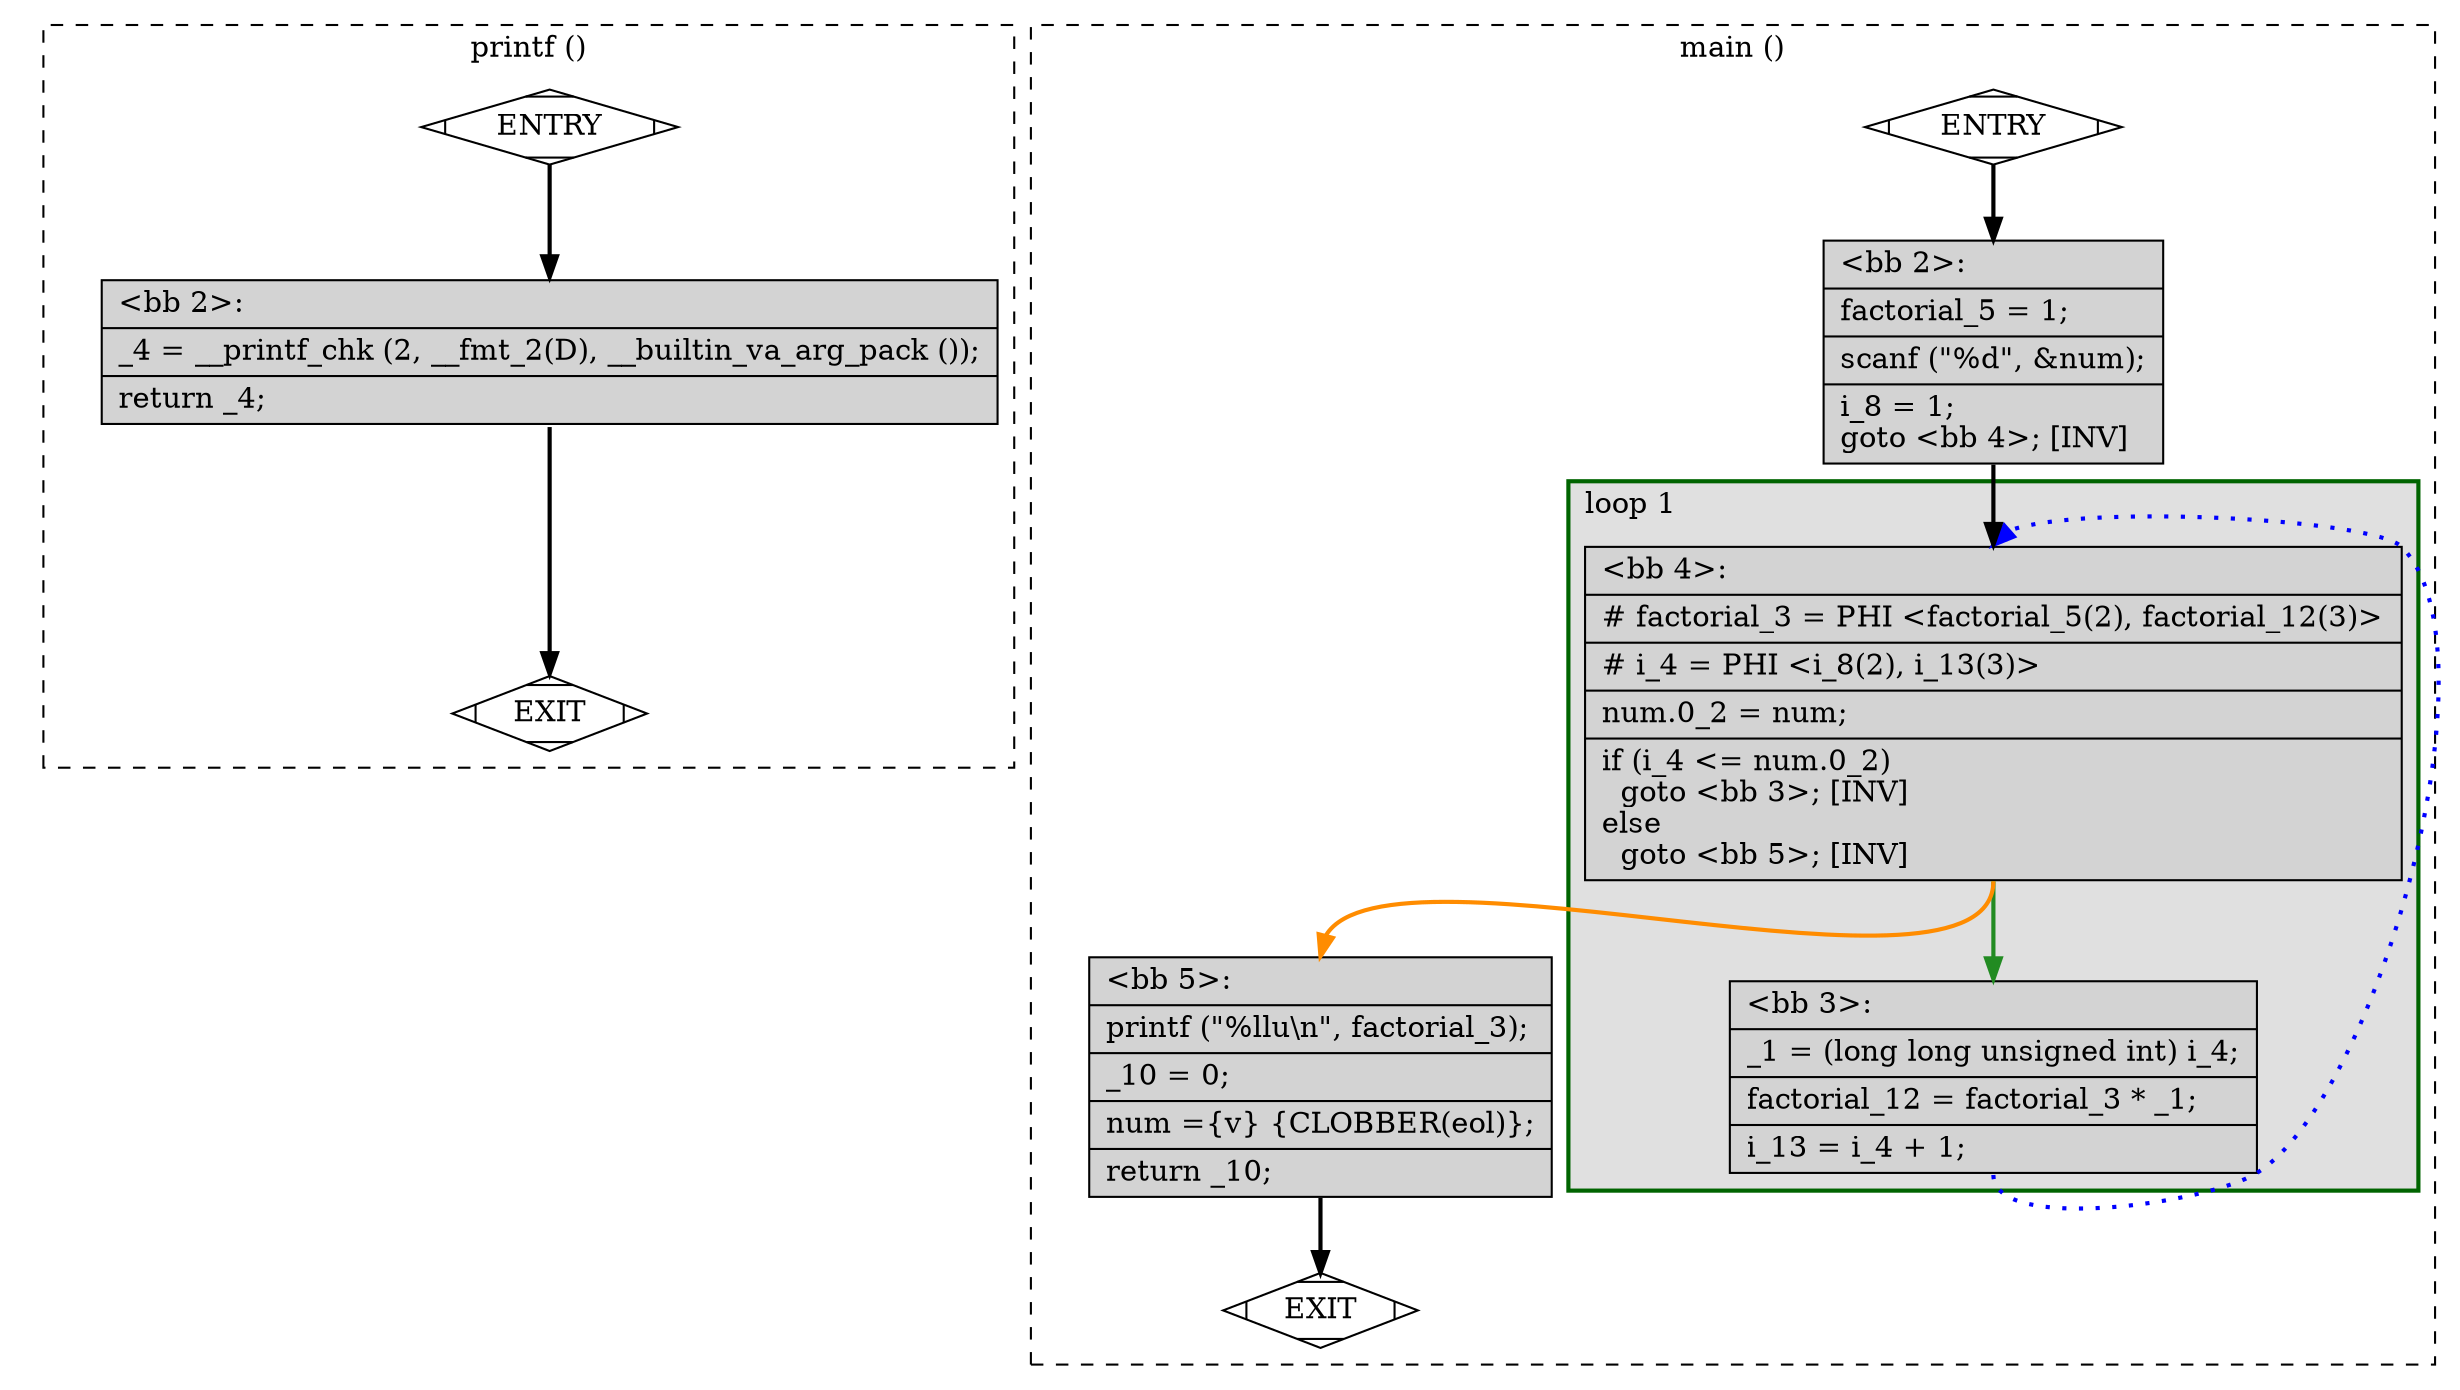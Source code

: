 digraph "main.c.022t.walloca1" {
overlap=false;
subgraph "cluster_printf" {
	style="dashed";
	color="black";
	label="printf ()";
	fn_15_basic_block_0 [shape=Mdiamond,style=filled,fillcolor=white,label="ENTRY"];

	fn_15_basic_block_1 [shape=Mdiamond,style=filled,fillcolor=white,label="EXIT"];

	fn_15_basic_block_2 [shape=record,style=filled,fillcolor=lightgrey,label="{\<bb\ 2\>:\l\
|_4\ =\ __printf_chk\ (2,\ __fmt_2(D),\ __builtin_va_arg_pack\ ());\l\
|return\ _4;\l\
}"];

	fn_15_basic_block_0:s -> fn_15_basic_block_2:n [style="solid,bold",color=black,weight=100,constraint=true];
	fn_15_basic_block_2:s -> fn_15_basic_block_1:n [style="solid,bold",color=black,weight=10,constraint=true];
	fn_15_basic_block_0:s -> fn_15_basic_block_1:n [style="invis",constraint=true];
}
subgraph "cluster_main" {
	style="dashed";
	color="black";
	label="main ()";
	subgraph cluster_23_1 {
	style="filled";
	color="darkgreen";
	fillcolor="grey88";
	label="loop 1";
	labeljust=l;
	penwidth=2;
	fn_23_basic_block_4 [shape=record,style=filled,fillcolor=lightgrey,label="{\<bb\ 4\>:\l\
|#\ factorial_3\ =\ PHI\ \<factorial_5(2),\ factorial_12(3)\>\l\
|#\ i_4\ =\ PHI\ \<i_8(2),\ i_13(3)\>\l\
|num.0_2\ =\ num;\l\
|if\ (i_4\ \<=\ num.0_2)\l\
\ \ goto\ \<bb\ 3\>;\ [INV]\l\
else\l\
\ \ goto\ \<bb\ 5\>;\ [INV]\l\
}"];

	fn_23_basic_block_3 [shape=record,style=filled,fillcolor=lightgrey,label="{\<bb\ 3\>:\l\
|_1\ =\ (long\ long\ unsigned\ int)\ i_4;\l\
|factorial_12\ =\ factorial_3\ *\ _1;\l\
|i_13\ =\ i_4\ +\ 1;\l\
}"];

	}
	fn_23_basic_block_0 [shape=Mdiamond,style=filled,fillcolor=white,label="ENTRY"];

	fn_23_basic_block_1 [shape=Mdiamond,style=filled,fillcolor=white,label="EXIT"];

	fn_23_basic_block_2 [shape=record,style=filled,fillcolor=lightgrey,label="{\<bb\ 2\>:\l\
|factorial_5\ =\ 1;\l\
|scanf\ (\"%d\",\ &num);\l\
|i_8\ =\ 1;\l\
goto\ \<bb\ 4\>;\ [INV]\l\
}"];

	fn_23_basic_block_5 [shape=record,style=filled,fillcolor=lightgrey,label="{\<bb\ 5\>:\l\
|printf\ (\"%llu\\n\",\ factorial_3);\l\
|_10\ =\ 0;\l\
|num\ =\{v\}\ \{CLOBBER(eol)\};\l\
|return\ _10;\l\
}"];

	fn_23_basic_block_0:s -> fn_23_basic_block_2:n [style="solid,bold",color=black,weight=100,constraint=true];
	fn_23_basic_block_2:s -> fn_23_basic_block_4:n [style="solid,bold",color=black,weight=100,constraint=true];
	fn_23_basic_block_3:s -> fn_23_basic_block_4:n [style="dotted,bold",color=blue,weight=10,constraint=false];
	fn_23_basic_block_4:s -> fn_23_basic_block_3:n [style="solid,bold",color=forestgreen,weight=10,constraint=true];
	fn_23_basic_block_4:s -> fn_23_basic_block_5:n [style="solid,bold",color=darkorange,weight=10,constraint=true];
	fn_23_basic_block_5:s -> fn_23_basic_block_1:n [style="solid,bold",color=black,weight=10,constraint=true];
	fn_23_basic_block_0:s -> fn_23_basic_block_1:n [style="invis",constraint=true];
}
}

